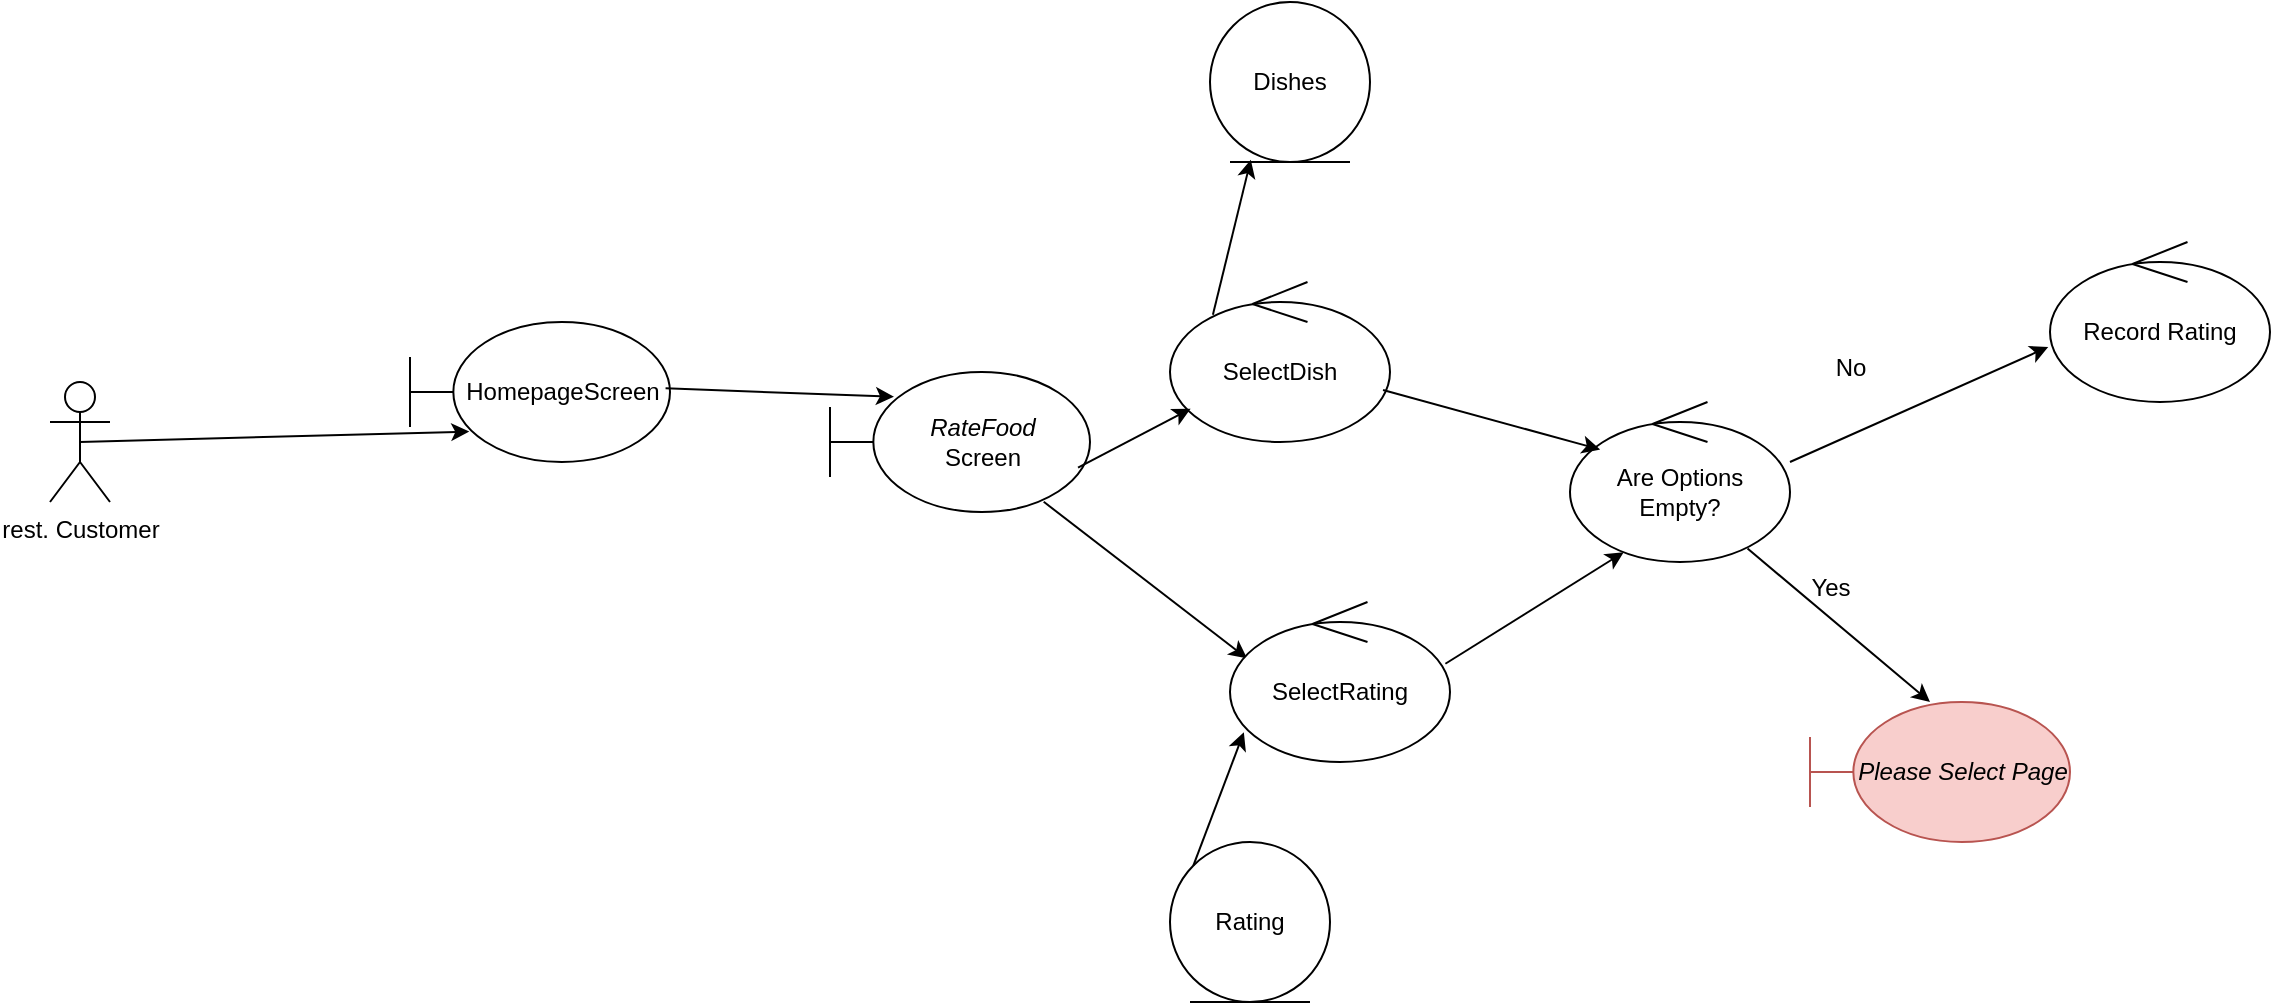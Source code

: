 <mxfile version="27.1.1">
  <diagram name="Page-1" id="BOxKDiXI7Fbe3Ra81NgB">
    <mxGraphModel dx="1234" dy="681" grid="1" gridSize="10" guides="1" tooltips="1" connect="1" arrows="1" fold="1" page="1" pageScale="1" pageWidth="850" pageHeight="1100" math="0" shadow="0">
      <root>
        <mxCell id="0" />
        <mxCell id="1" parent="0" />
        <mxCell id="979w7kpSlVesmbvi4N0z-1" value="rest. Customer" style="shape=umlActor;verticalLabelPosition=bottom;verticalAlign=top;html=1;outlineConnect=0;" parent="1" vertex="1">
          <mxGeometry x="110" y="280" width="30" height="60" as="geometry" />
        </mxCell>
        <mxCell id="979w7kpSlVesmbvi4N0z-2" value="" style="endArrow=classic;html=1;rounded=0;exitX=0.5;exitY=0.5;exitDx=0;exitDy=0;exitPerimeter=0;entryX=0.228;entryY=0.783;entryDx=0;entryDy=0;entryPerimeter=0;" parent="1" source="979w7kpSlVesmbvi4N0z-1" target="979w7kpSlVesmbvi4N0z-3" edge="1">
          <mxGeometry width="50" height="50" relative="1" as="geometry">
            <mxPoint x="400" y="370" as="sourcePoint" />
            <mxPoint x="270" y="300" as="targetPoint" />
          </mxGeometry>
        </mxCell>
        <mxCell id="979w7kpSlVesmbvi4N0z-3" value="HomepageScreen" style="shape=umlBoundary;whiteSpace=wrap;html=1;" parent="1" vertex="1">
          <mxGeometry x="290" y="250" width="130" height="70" as="geometry" />
        </mxCell>
        <mxCell id="979w7kpSlVesmbvi4N0z-4" value="" style="endArrow=classic;html=1;rounded=0;exitX=0.983;exitY=0.474;exitDx=0;exitDy=0;exitPerimeter=0;entryX=0.246;entryY=0.177;entryDx=0;entryDy=0;entryPerimeter=0;" parent="1" source="979w7kpSlVesmbvi4N0z-3" target="979w7kpSlVesmbvi4N0z-5" edge="1">
          <mxGeometry width="50" height="50" relative="1" as="geometry">
            <mxPoint x="420" y="395" as="sourcePoint" />
            <mxPoint x="510" y="283" as="targetPoint" />
          </mxGeometry>
        </mxCell>
        <mxCell id="979w7kpSlVesmbvi4N0z-5" value="&lt;i&gt;RateFood&lt;br&gt;&lt;/i&gt;Screen" style="shape=umlBoundary;whiteSpace=wrap;html=1;" parent="1" vertex="1">
          <mxGeometry x="500" y="275" width="130" height="70" as="geometry" />
        </mxCell>
        <mxCell id="979w7kpSlVesmbvi4N0z-6" value="SelectDish" style="ellipse;shape=umlControl;whiteSpace=wrap;html=1;" parent="1" vertex="1">
          <mxGeometry x="670" y="230" width="110" height="80" as="geometry" />
        </mxCell>
        <mxCell id="979w7kpSlVesmbvi4N0z-7" value="" style="endArrow=classic;html=1;rounded=0;exitX=0.954;exitY=0.683;exitDx=0;exitDy=0;exitPerimeter=0;" parent="1" source="979w7kpSlVesmbvi4N0z-5" target="979w7kpSlVesmbvi4N0z-6" edge="1">
          <mxGeometry width="50" height="50" relative="1" as="geometry">
            <mxPoint x="530" y="430" as="sourcePoint" />
            <mxPoint x="644" y="434" as="targetPoint" />
          </mxGeometry>
        </mxCell>
        <mxCell id="979w7kpSlVesmbvi4N0z-8" value="" style="endArrow=classic;html=1;rounded=0;exitX=0.822;exitY=0.927;exitDx=0;exitDy=0;exitPerimeter=0;entryX=0.078;entryY=0.353;entryDx=0;entryDy=0;entryPerimeter=0;" parent="1" source="979w7kpSlVesmbvi4N0z-5" target="979w7kpSlVesmbvi4N0z-9" edge="1">
          <mxGeometry width="50" height="50" relative="1" as="geometry">
            <mxPoint x="640" y="480" as="sourcePoint" />
            <mxPoint x="690" y="410" as="targetPoint" />
          </mxGeometry>
        </mxCell>
        <mxCell id="979w7kpSlVesmbvi4N0z-9" value="SelectRating" style="ellipse;shape=umlControl;whiteSpace=wrap;html=1;" parent="1" vertex="1">
          <mxGeometry x="700" y="390" width="110" height="80" as="geometry" />
        </mxCell>
        <mxCell id="979w7kpSlVesmbvi4N0z-10" value="Dishes" style="ellipse;shape=umlEntity;whiteSpace=wrap;html=1;" parent="1" vertex="1">
          <mxGeometry x="690" y="90" width="80" height="80" as="geometry" />
        </mxCell>
        <mxCell id="979w7kpSlVesmbvi4N0z-11" value="" style="endArrow=classic;html=1;rounded=0;exitX=0.195;exitY=0.204;exitDx=0;exitDy=0;exitPerimeter=0;entryX=0.255;entryY=0.986;entryDx=0;entryDy=0;entryPerimeter=0;" parent="1" source="979w7kpSlVesmbvi4N0z-6" target="979w7kpSlVesmbvi4N0z-10" edge="1">
          <mxGeometry width="50" height="50" relative="1" as="geometry">
            <mxPoint x="620" y="240" as="sourcePoint" />
            <mxPoint x="676" y="210" as="targetPoint" />
          </mxGeometry>
        </mxCell>
        <mxCell id="979w7kpSlVesmbvi4N0z-12" value="Rating" style="ellipse;shape=umlEntity;whiteSpace=wrap;html=1;" parent="1" vertex="1">
          <mxGeometry x="670" y="510" width="80" height="80" as="geometry" />
        </mxCell>
        <mxCell id="979w7kpSlVesmbvi4N0z-13" value="" style="endArrow=classic;html=1;rounded=0;exitX=0;exitY=0;exitDx=0;exitDy=0;entryX=0.063;entryY=0.814;entryDx=0;entryDy=0;entryPerimeter=0;" parent="1" source="979w7kpSlVesmbvi4N0z-12" target="979w7kpSlVesmbvi4N0z-9" edge="1">
          <mxGeometry width="50" height="50" relative="1" as="geometry">
            <mxPoint x="640" y="527" as="sourcePoint" />
            <mxPoint x="659" y="450" as="targetPoint" />
          </mxGeometry>
        </mxCell>
        <mxCell id="979w7kpSlVesmbvi4N0z-14" value="Are Options&lt;br&gt;Empty?" style="ellipse;shape=umlControl;whiteSpace=wrap;html=1;" parent="1" vertex="1">
          <mxGeometry x="870" y="290" width="110" height="80" as="geometry" />
        </mxCell>
        <mxCell id="979w7kpSlVesmbvi4N0z-15" value="" style="endArrow=classic;html=1;rounded=0;entryX=0.137;entryY=0.297;entryDx=0;entryDy=0;entryPerimeter=0;" parent="1" source="979w7kpSlVesmbvi4N0z-6" target="979w7kpSlVesmbvi4N0z-14" edge="1">
          <mxGeometry width="50" height="50" relative="1" as="geometry">
            <mxPoint x="820" y="427" as="sourcePoint" />
            <mxPoint x="839" y="350" as="targetPoint" />
          </mxGeometry>
        </mxCell>
        <mxCell id="979w7kpSlVesmbvi4N0z-16" value="" style="endArrow=classic;html=1;rounded=0;exitX=0.979;exitY=0.386;exitDx=0;exitDy=0;exitPerimeter=0;entryX=0.244;entryY=0.939;entryDx=0;entryDy=0;entryPerimeter=0;" parent="1" source="979w7kpSlVesmbvi4N0z-9" target="979w7kpSlVesmbvi4N0z-14" edge="1">
          <mxGeometry width="50" height="50" relative="1" as="geometry">
            <mxPoint x="830" y="400" as="sourcePoint" />
            <mxPoint x="924" y="437" as="targetPoint" />
          </mxGeometry>
        </mxCell>
        <mxCell id="979w7kpSlVesmbvi4N0z-17" value="" style="endArrow=classic;html=1;rounded=0;entryX=-0.008;entryY=0.656;entryDx=0;entryDy=0;entryPerimeter=0;exitX=1;exitY=0.375;exitDx=0;exitDy=0;exitPerimeter=0;" parent="1" source="979w7kpSlVesmbvi4N0z-14" target="979w7kpSlVesmbvi4N0z-20" edge="1">
          <mxGeometry width="50" height="50" relative="1" as="geometry">
            <mxPoint x="1000" y="260" as="sourcePoint" />
            <mxPoint x="1108" y="290" as="targetPoint" />
          </mxGeometry>
        </mxCell>
        <mxCell id="979w7kpSlVesmbvi4N0z-18" value="" style="endArrow=classic;html=1;rounded=0;exitX=0.807;exitY=0.916;exitDx=0;exitDy=0;exitPerimeter=0;" parent="1" source="979w7kpSlVesmbvi4N0z-14" edge="1">
          <mxGeometry width="50" height="50" relative="1" as="geometry">
            <mxPoint x="1010" y="290" as="sourcePoint" />
            <mxPoint x="1050" y="440" as="targetPoint" />
          </mxGeometry>
        </mxCell>
        <mxCell id="979w7kpSlVesmbvi4N0z-19" value="&lt;i&gt;Please Select Page&lt;/i&gt;" style="shape=umlBoundary;whiteSpace=wrap;html=1;fillColor=#f8cecc;strokeColor=#b85450;" parent="1" vertex="1">
          <mxGeometry x="990" y="440" width="130" height="70" as="geometry" />
        </mxCell>
        <mxCell id="979w7kpSlVesmbvi4N0z-20" value="Record Rating" style="ellipse;shape=umlControl;whiteSpace=wrap;html=1;" parent="1" vertex="1">
          <mxGeometry x="1110" y="210" width="110" height="80" as="geometry" />
        </mxCell>
        <mxCell id="6Vw7t4rtXbBpEN_5dirm-1" value="Νο" style="text;html=1;align=center;verticalAlign=middle;resizable=0;points=[];autosize=1;strokeColor=none;fillColor=none;" vertex="1" parent="1">
          <mxGeometry x="990" y="258" width="40" height="30" as="geometry" />
        </mxCell>
        <mxCell id="6Vw7t4rtXbBpEN_5dirm-2" value="Yes" style="text;html=1;align=center;verticalAlign=middle;resizable=0;points=[];autosize=1;strokeColor=none;fillColor=none;" vertex="1" parent="1">
          <mxGeometry x="980" y="368" width="40" height="30" as="geometry" />
        </mxCell>
      </root>
    </mxGraphModel>
  </diagram>
</mxfile>
